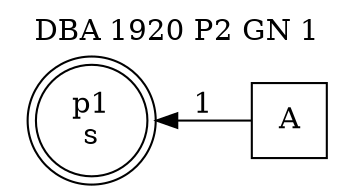 digraph DBA_1920_P2_GN_1_GOOD {
labelloc="tl"
label= " DBA 1920 P2 GN 1 "
rankdir="RL";
graph [ size=" 10 , 10 !"]

"A" [shape="square" label="A"]
"p1_s" [shape="doublecircle" label="p1
s"]
"A" -> "p1_s" [ label=1]
}
